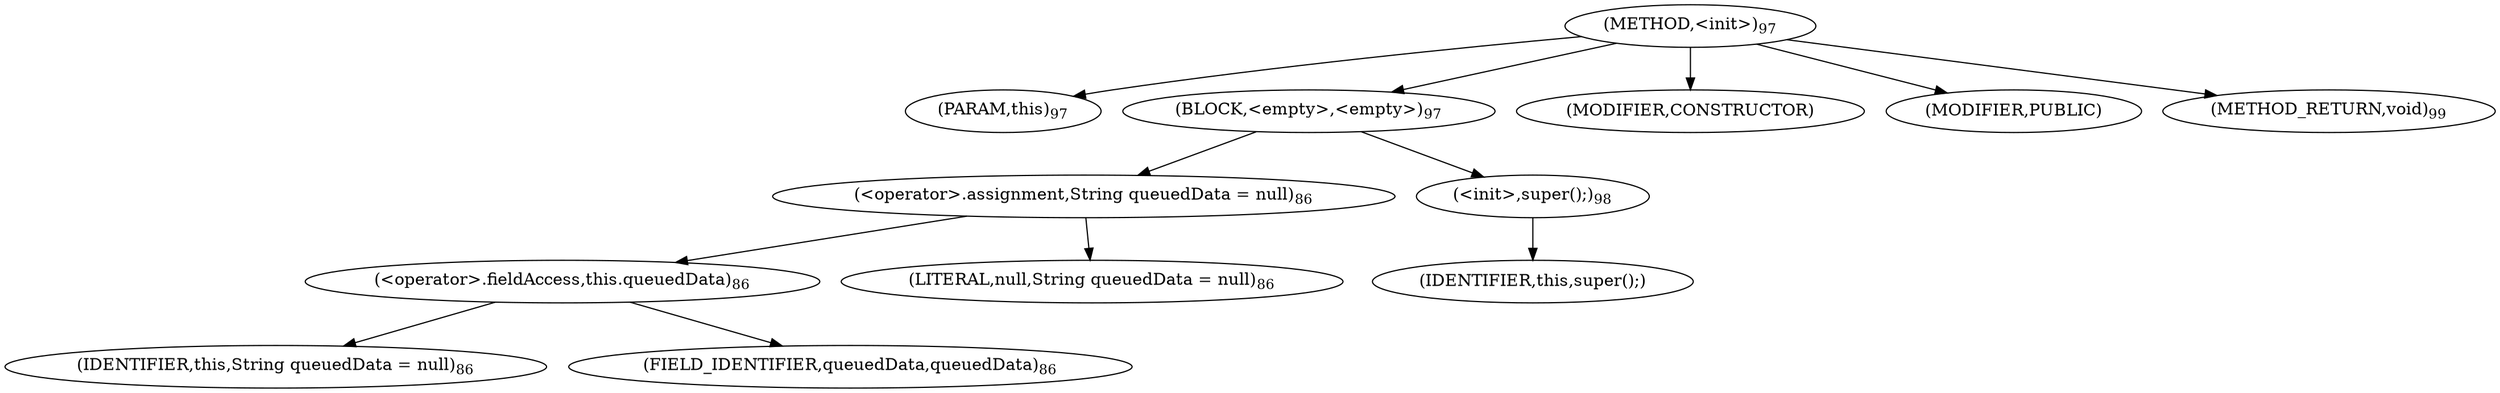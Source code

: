 digraph "&lt;init&gt;" {  
"21" [label = <(METHOD,&lt;init&gt;)<SUB>97</SUB>> ]
"4" [label = <(PARAM,this)<SUB>97</SUB>> ]
"22" [label = <(BLOCK,&lt;empty&gt;,&lt;empty&gt;)<SUB>97</SUB>> ]
"23" [label = <(&lt;operator&gt;.assignment,String queuedData = null)<SUB>86</SUB>> ]
"24" [label = <(&lt;operator&gt;.fieldAccess,this.queuedData)<SUB>86</SUB>> ]
"25" [label = <(IDENTIFIER,this,String queuedData = null)<SUB>86</SUB>> ]
"26" [label = <(FIELD_IDENTIFIER,queuedData,queuedData)<SUB>86</SUB>> ]
"27" [label = <(LITERAL,null,String queuedData = null)<SUB>86</SUB>> ]
"28" [label = <(&lt;init&gt;,super();)<SUB>98</SUB>> ]
"3" [label = <(IDENTIFIER,this,super();)> ]
"29" [label = <(MODIFIER,CONSTRUCTOR)> ]
"30" [label = <(MODIFIER,PUBLIC)> ]
"31" [label = <(METHOD_RETURN,void)<SUB>99</SUB>> ]
  "21" -> "4" 
  "21" -> "22" 
  "21" -> "29" 
  "21" -> "30" 
  "21" -> "31" 
  "22" -> "23" 
  "22" -> "28" 
  "23" -> "24" 
  "23" -> "27" 
  "24" -> "25" 
  "24" -> "26" 
  "28" -> "3" 
}

